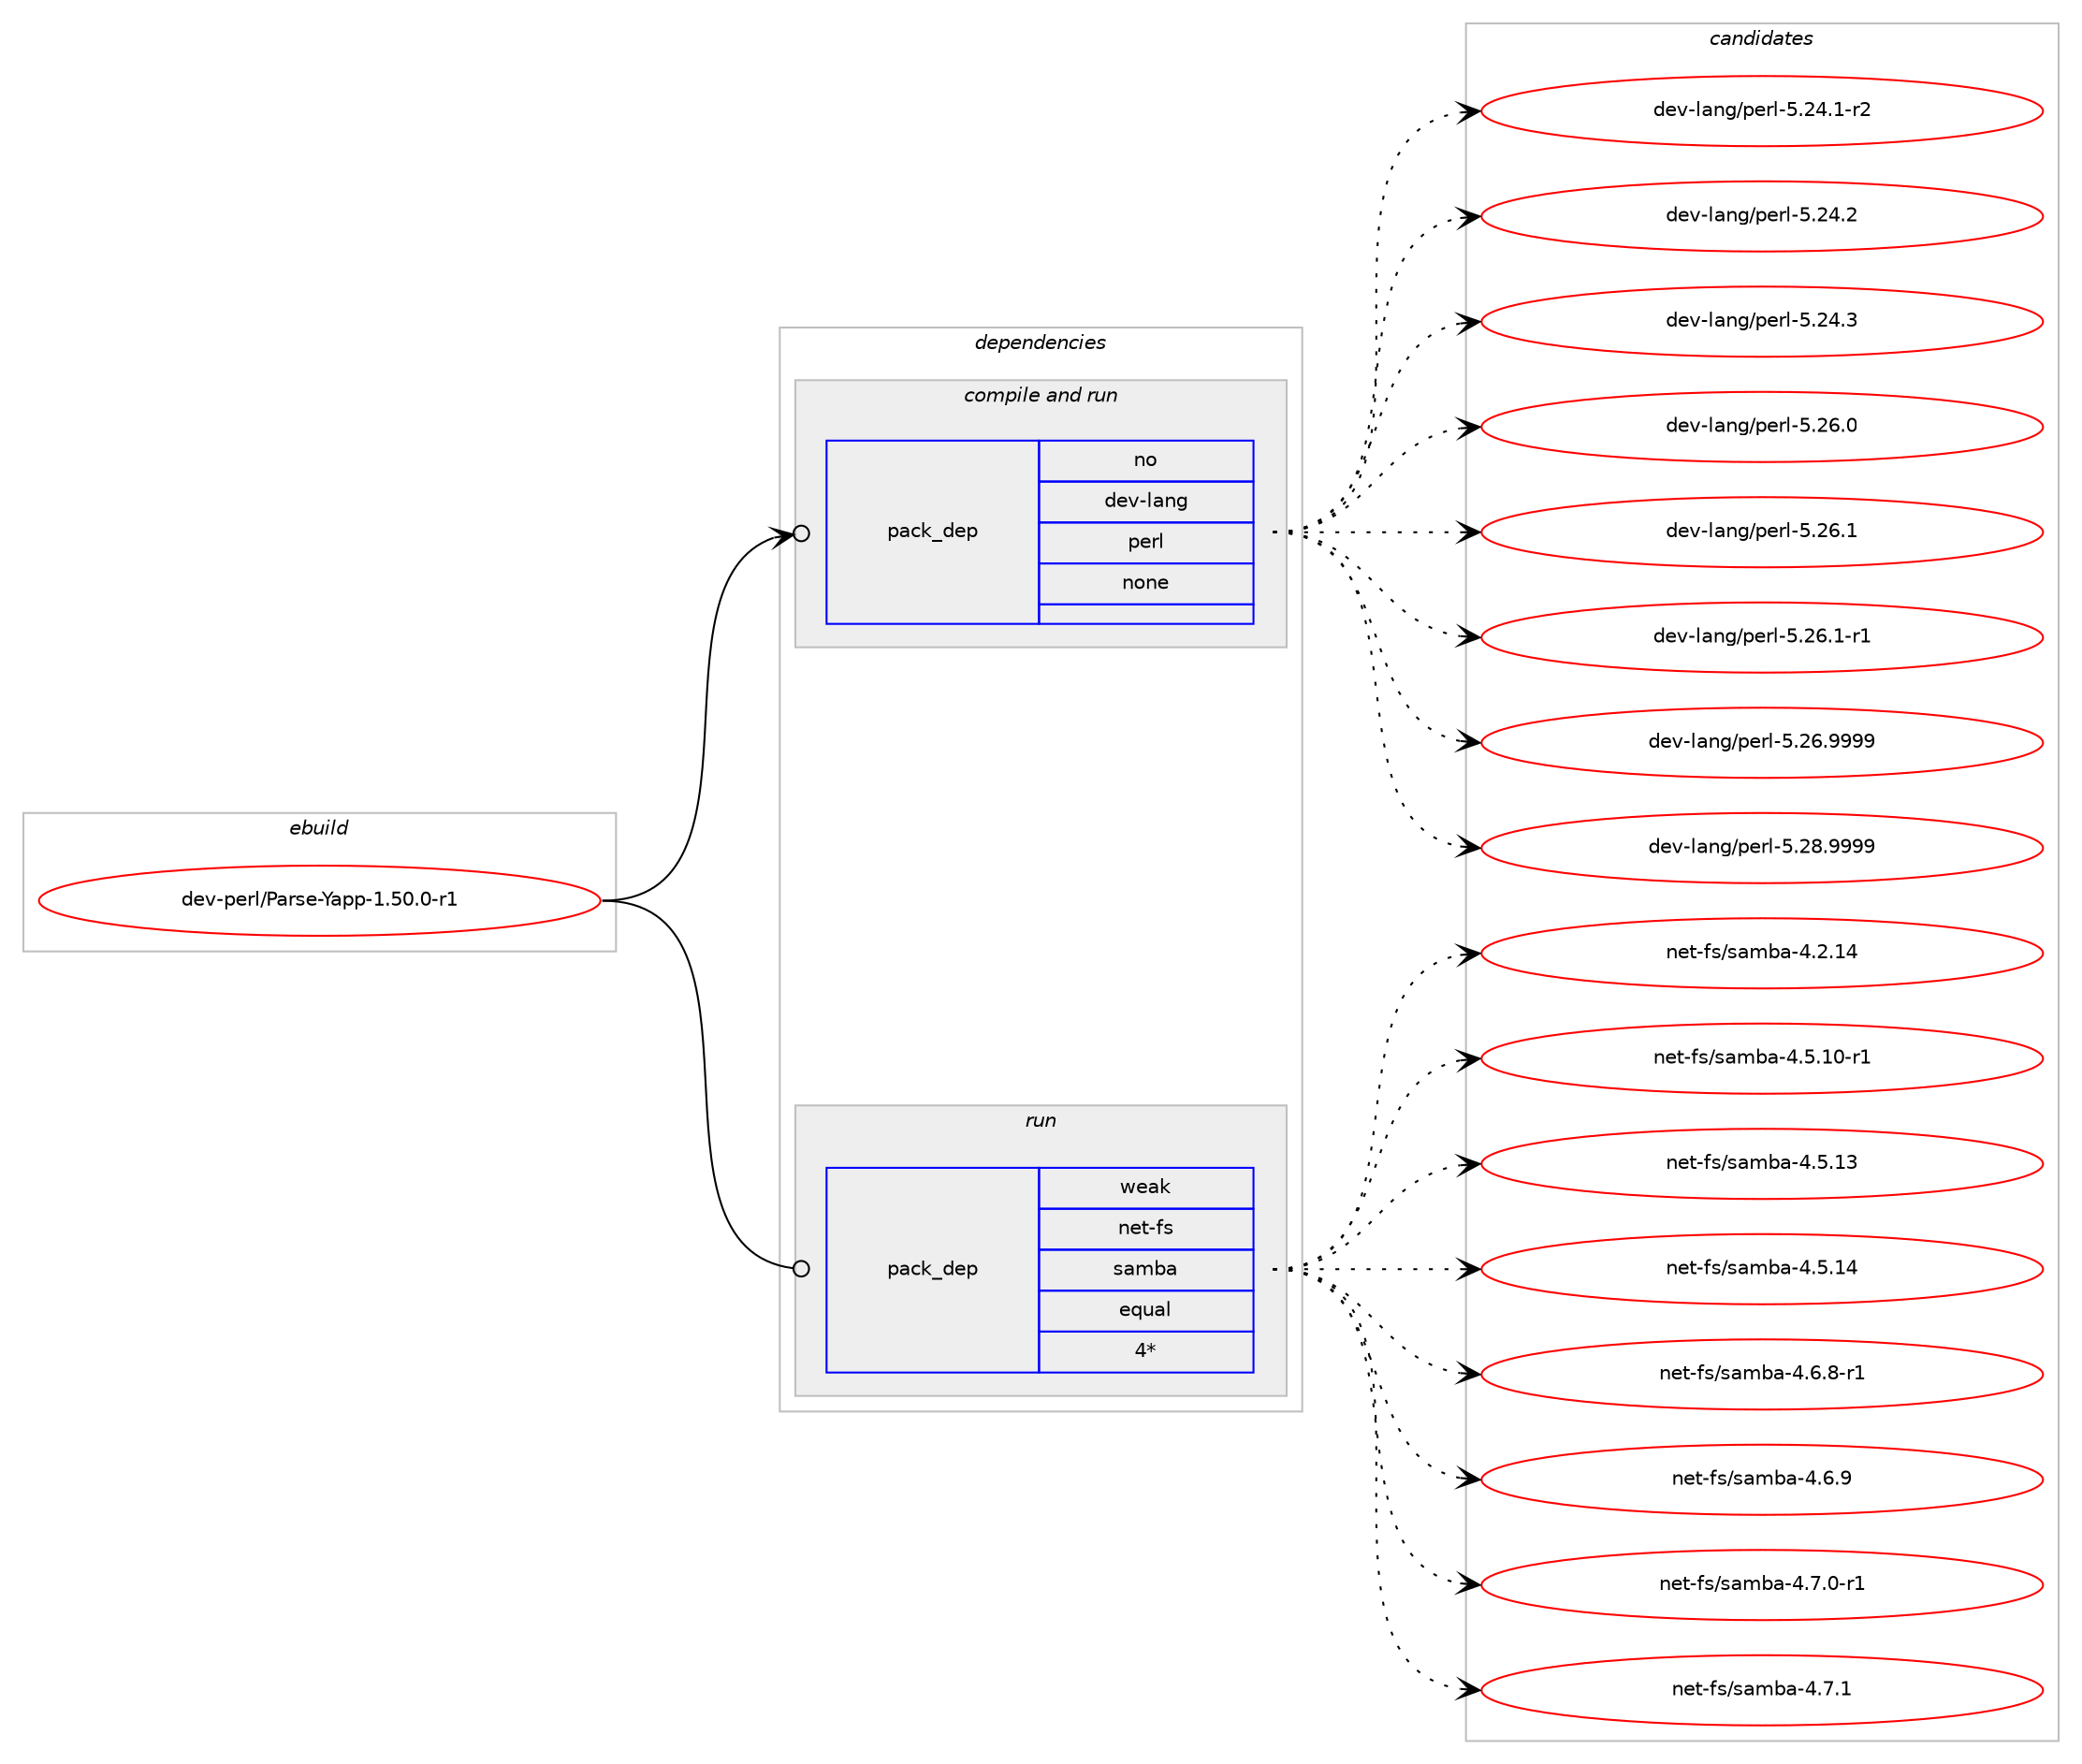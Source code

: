 digraph prolog {

# *************
# Graph options
# *************

newrank=true;
concentrate=true;
compound=true;
graph [rankdir=LR,fontname=Helvetica,fontsize=10,ranksep=1.5];#, ranksep=2.5, nodesep=0.2];
edge  [arrowhead=vee];
node  [fontname=Helvetica,fontsize=10];

# **********
# The ebuild
# **********

subgraph cluster_leftcol {
color=gray;
rank=same;
label=<<i>ebuild</i>>;
id [label="dev-perl/Parse-Yapp-1.50.0-r1", color=red, width=4, href="../dev-perl/Parse-Yapp-1.50.0-r1.svg"];
}

# ****************
# The dependencies
# ****************

subgraph cluster_midcol {
color=gray;
label=<<i>dependencies</i>>;
subgraph cluster_compile {
fillcolor="#eeeeee";
style=filled;
label=<<i>compile</i>>;
}
subgraph cluster_compileandrun {
fillcolor="#eeeeee";
style=filled;
label=<<i>compile and run</i>>;
subgraph pack105765 {
dependency137332 [label=<<TABLE BORDER="0" CELLBORDER="1" CELLSPACING="0" CELLPADDING="4" WIDTH="220"><TR><TD ROWSPAN="6" CELLPADDING="30">pack_dep</TD></TR><TR><TD WIDTH="110">no</TD></TR><TR><TD>dev-lang</TD></TR><TR><TD>perl</TD></TR><TR><TD>none</TD></TR><TR><TD></TD></TR></TABLE>>, shape=none, color=blue];
}
id:e -> dependency137332:w [weight=20,style="solid",arrowhead="odotvee"];
}
subgraph cluster_run {
fillcolor="#eeeeee";
style=filled;
label=<<i>run</i>>;
subgraph pack105766 {
dependency137333 [label=<<TABLE BORDER="0" CELLBORDER="1" CELLSPACING="0" CELLPADDING="4" WIDTH="220"><TR><TD ROWSPAN="6" CELLPADDING="30">pack_dep</TD></TR><TR><TD WIDTH="110">weak</TD></TR><TR><TD>net-fs</TD></TR><TR><TD>samba</TD></TR><TR><TD>equal</TD></TR><TR><TD>4*</TD></TR></TABLE>>, shape=none, color=blue];
}
id:e -> dependency137333:w [weight=20,style="solid",arrowhead="odot"];
}
}

# **************
# The candidates
# **************

subgraph cluster_choices {
rank=same;
color=gray;
label=<<i>candidates</i>>;

subgraph choice105765 {
color=black;
nodesep=1;
choice100101118451089711010347112101114108455346505246494511450 [label="dev-lang/perl-5.24.1-r2", color=red, width=4,href="../dev-lang/perl-5.24.1-r2.svg"];
choice10010111845108971101034711210111410845534650524650 [label="dev-lang/perl-5.24.2", color=red, width=4,href="../dev-lang/perl-5.24.2.svg"];
choice10010111845108971101034711210111410845534650524651 [label="dev-lang/perl-5.24.3", color=red, width=4,href="../dev-lang/perl-5.24.3.svg"];
choice10010111845108971101034711210111410845534650544648 [label="dev-lang/perl-5.26.0", color=red, width=4,href="../dev-lang/perl-5.26.0.svg"];
choice10010111845108971101034711210111410845534650544649 [label="dev-lang/perl-5.26.1", color=red, width=4,href="../dev-lang/perl-5.26.1.svg"];
choice100101118451089711010347112101114108455346505446494511449 [label="dev-lang/perl-5.26.1-r1", color=red, width=4,href="../dev-lang/perl-5.26.1-r1.svg"];
choice10010111845108971101034711210111410845534650544657575757 [label="dev-lang/perl-5.26.9999", color=red, width=4,href="../dev-lang/perl-5.26.9999.svg"];
choice10010111845108971101034711210111410845534650564657575757 [label="dev-lang/perl-5.28.9999", color=red, width=4,href="../dev-lang/perl-5.28.9999.svg"];
dependency137332:e -> choice100101118451089711010347112101114108455346505246494511450:w [style=dotted,weight="100"];
dependency137332:e -> choice10010111845108971101034711210111410845534650524650:w [style=dotted,weight="100"];
dependency137332:e -> choice10010111845108971101034711210111410845534650524651:w [style=dotted,weight="100"];
dependency137332:e -> choice10010111845108971101034711210111410845534650544648:w [style=dotted,weight="100"];
dependency137332:e -> choice10010111845108971101034711210111410845534650544649:w [style=dotted,weight="100"];
dependency137332:e -> choice100101118451089711010347112101114108455346505446494511449:w [style=dotted,weight="100"];
dependency137332:e -> choice10010111845108971101034711210111410845534650544657575757:w [style=dotted,weight="100"];
dependency137332:e -> choice10010111845108971101034711210111410845534650564657575757:w [style=dotted,weight="100"];
}
subgraph choice105766 {
color=black;
nodesep=1;
choice110101116451021154711597109989745524650464952 [label="net-fs/samba-4.2.14", color=red, width=4,href="../net-fs/samba-4.2.14.svg"];
choice1101011164510211547115971099897455246534649484511449 [label="net-fs/samba-4.5.10-r1", color=red, width=4,href="../net-fs/samba-4.5.10-r1.svg"];
choice110101116451021154711597109989745524653464951 [label="net-fs/samba-4.5.13", color=red, width=4,href="../net-fs/samba-4.5.13.svg"];
choice110101116451021154711597109989745524653464952 [label="net-fs/samba-4.5.14", color=red, width=4,href="../net-fs/samba-4.5.14.svg"];
choice11010111645102115471159710998974552465446564511449 [label="net-fs/samba-4.6.8-r1", color=red, width=4,href="../net-fs/samba-4.6.8-r1.svg"];
choice1101011164510211547115971099897455246544657 [label="net-fs/samba-4.6.9", color=red, width=4,href="../net-fs/samba-4.6.9.svg"];
choice11010111645102115471159710998974552465546484511449 [label="net-fs/samba-4.7.0-r1", color=red, width=4,href="../net-fs/samba-4.7.0-r1.svg"];
choice1101011164510211547115971099897455246554649 [label="net-fs/samba-4.7.1", color=red, width=4,href="../net-fs/samba-4.7.1.svg"];
dependency137333:e -> choice110101116451021154711597109989745524650464952:w [style=dotted,weight="100"];
dependency137333:e -> choice1101011164510211547115971099897455246534649484511449:w [style=dotted,weight="100"];
dependency137333:e -> choice110101116451021154711597109989745524653464951:w [style=dotted,weight="100"];
dependency137333:e -> choice110101116451021154711597109989745524653464952:w [style=dotted,weight="100"];
dependency137333:e -> choice11010111645102115471159710998974552465446564511449:w [style=dotted,weight="100"];
dependency137333:e -> choice1101011164510211547115971099897455246544657:w [style=dotted,weight="100"];
dependency137333:e -> choice11010111645102115471159710998974552465546484511449:w [style=dotted,weight="100"];
dependency137333:e -> choice1101011164510211547115971099897455246554649:w [style=dotted,weight="100"];
}
}

}
